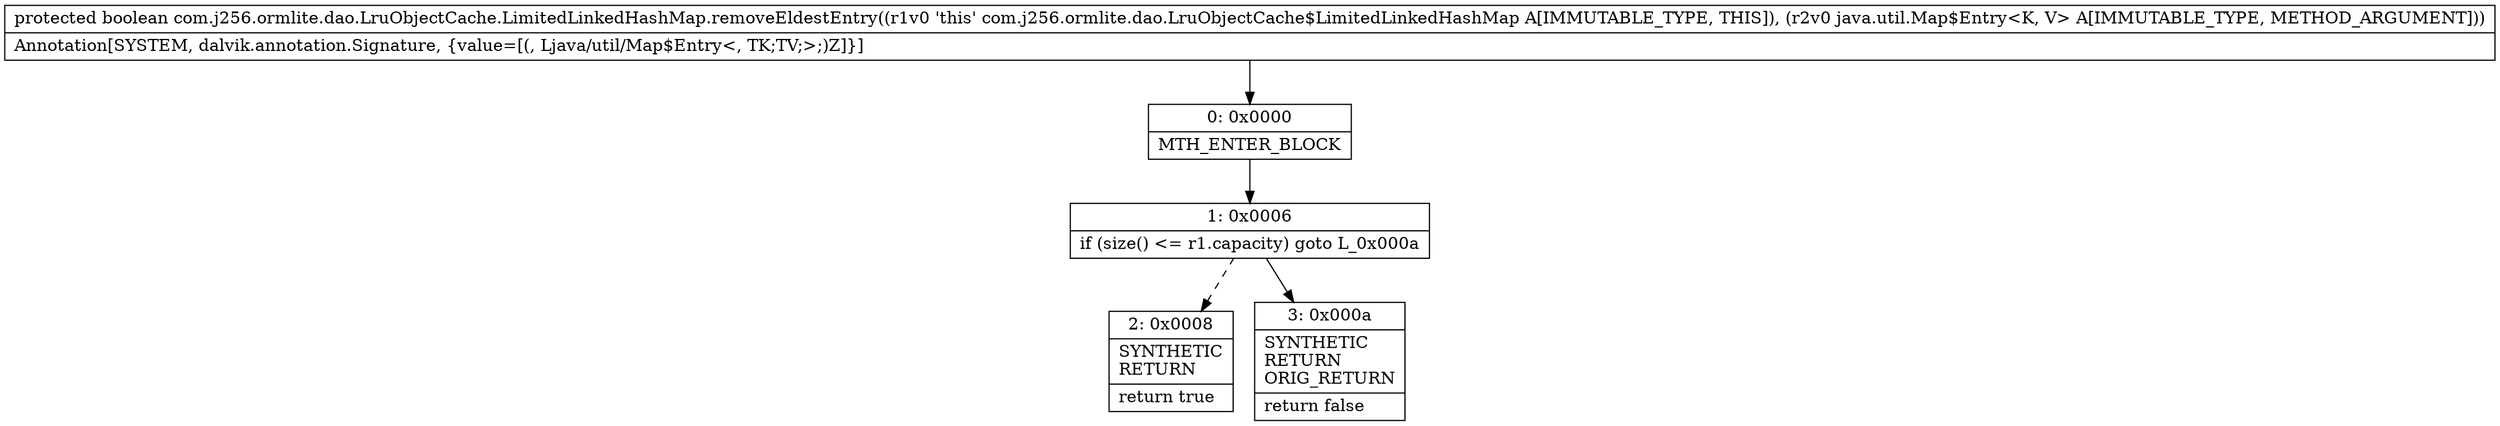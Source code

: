 digraph "CFG forcom.j256.ormlite.dao.LruObjectCache.LimitedLinkedHashMap.removeEldestEntry(Ljava\/util\/Map$Entry;)Z" {
Node_0 [shape=record,label="{0\:\ 0x0000|MTH_ENTER_BLOCK\l}"];
Node_1 [shape=record,label="{1\:\ 0x0006|if (size() \<= r1.capacity) goto L_0x000a\l}"];
Node_2 [shape=record,label="{2\:\ 0x0008|SYNTHETIC\lRETURN\l|return true\l}"];
Node_3 [shape=record,label="{3\:\ 0x000a|SYNTHETIC\lRETURN\lORIG_RETURN\l|return false\l}"];
MethodNode[shape=record,label="{protected boolean com.j256.ormlite.dao.LruObjectCache.LimitedLinkedHashMap.removeEldestEntry((r1v0 'this' com.j256.ormlite.dao.LruObjectCache$LimitedLinkedHashMap A[IMMUTABLE_TYPE, THIS]), (r2v0 java.util.Map$Entry\<K, V\> A[IMMUTABLE_TYPE, METHOD_ARGUMENT]))  | Annotation[SYSTEM, dalvik.annotation.Signature, \{value=[(, Ljava\/util\/Map$Entry\<, TK;TV;\>;)Z]\}]\l}"];
MethodNode -> Node_0;
Node_0 -> Node_1;
Node_1 -> Node_2[style=dashed];
Node_1 -> Node_3;
}

